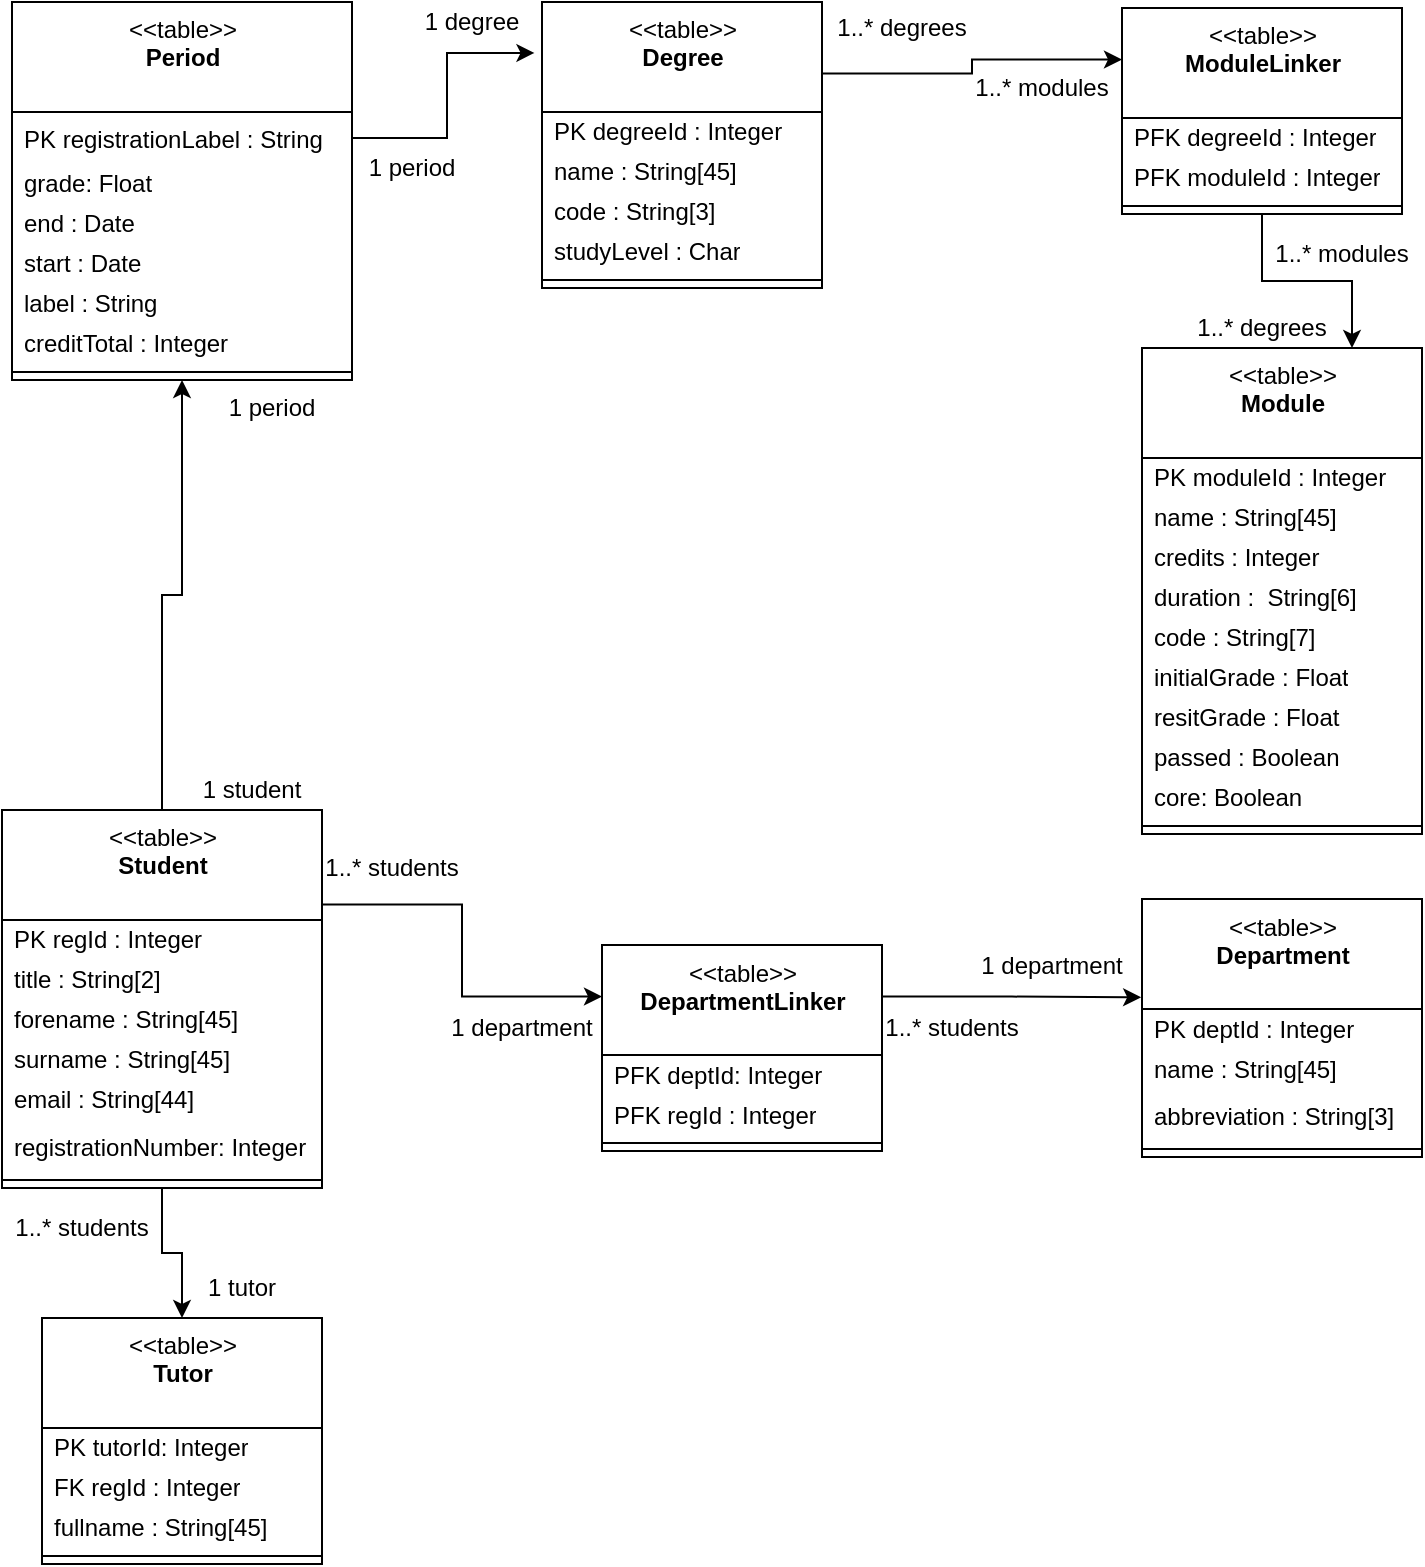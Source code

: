 <mxfile version="13.8.8" type="device"><diagram name="Page-1" id="b5b7bab2-c9e2-2cf4-8b2a-24fd1a2a6d21"><mxGraphModel dx="566" dy="889" grid="1" gridSize="10" guides="1" tooltips="1" connect="1" arrows="1" fold="1" page="1" pageScale="1" pageWidth="827" pageHeight="1169" background="#ffffff" math="0" shadow="0"><root><mxCell id="0"/><mxCell id="1" parent="0"/><mxCell id="nsAnILeIWQNIZNiy-Mc6-128" style="edgeStyle=orthogonalEdgeStyle;rounded=0;orthogonalLoop=1;jettySize=auto;html=1;exitX=1;exitY=0.25;exitDx=0;exitDy=0;entryX=0;entryY=0.25;entryDx=0;entryDy=0;" parent="1" source="nsAnILeIWQNIZNiy-Mc6-52" target="nsAnILeIWQNIZNiy-Mc6-70" edge="1"><mxGeometry relative="1" as="geometry"/></mxCell><mxCell id="nsAnILeIWQNIZNiy-Mc6-52" value="&amp;lt;&amp;lt;table&amp;gt;&amp;gt;&lt;br&gt;&lt;b&gt;Degree&lt;/b&gt;&lt;br&gt;" style="swimlane;fontStyle=0;align=center;verticalAlign=top;childLayout=stackLayout;horizontal=1;startSize=55;horizontalStack=0;resizeParent=1;resizeParentMax=0;resizeLast=0;collapsible=0;marginBottom=0;html=1;" parent="1" vertex="1"><mxGeometry x="320" y="57" width="140" height="143" as="geometry"/></mxCell><mxCell id="nsAnILeIWQNIZNiy-Mc6-54" value="PK degreeId : Integer" style="text;html=1;strokeColor=none;fillColor=none;align=left;verticalAlign=middle;spacingLeft=4;spacingRight=4;overflow=hidden;rotatable=0;points=[[0,0.5],[1,0.5]];portConstraint=eastwest;" parent="nsAnILeIWQNIZNiy-Mc6-52" vertex="1"><mxGeometry y="55" width="140" height="20" as="geometry"/></mxCell><mxCell id="nsAnILeIWQNIZNiy-Mc6-61" value="name : String[45]" style="text;html=1;strokeColor=none;fillColor=none;align=left;verticalAlign=middle;spacingLeft=4;spacingRight=4;overflow=hidden;rotatable=0;points=[[0,0.5],[1,0.5]];portConstraint=eastwest;" parent="nsAnILeIWQNIZNiy-Mc6-52" vertex="1"><mxGeometry y="75" width="140" height="20" as="geometry"/></mxCell><mxCell id="nsAnILeIWQNIZNiy-Mc6-62" value="code : String[3]" style="text;html=1;strokeColor=none;fillColor=none;align=left;verticalAlign=middle;spacingLeft=4;spacingRight=4;overflow=hidden;rotatable=0;points=[[0,0.5],[1,0.5]];portConstraint=eastwest;" parent="nsAnILeIWQNIZNiy-Mc6-52" vertex="1"><mxGeometry y="95" width="140" height="20" as="geometry"/></mxCell><mxCell id="nsAnILeIWQNIZNiy-Mc6-63" value="studyLevel : Char" style="text;html=1;strokeColor=none;fillColor=none;align=left;verticalAlign=middle;spacingLeft=4;spacingRight=4;overflow=hidden;rotatable=0;points=[[0,0.5],[1,0.5]];portConstraint=eastwest;" parent="nsAnILeIWQNIZNiy-Mc6-52" vertex="1"><mxGeometry y="115" width="140" height="20" as="geometry"/></mxCell><mxCell id="nsAnILeIWQNIZNiy-Mc6-57" value="" style="line;strokeWidth=1;fillColor=none;align=left;verticalAlign=middle;spacingTop=-1;spacingLeft=3;spacingRight=3;rotatable=0;labelPosition=right;points=[];portConstraint=eastwest;" parent="nsAnILeIWQNIZNiy-Mc6-52" vertex="1"><mxGeometry y="135" width="140" height="8" as="geometry"/></mxCell><mxCell id="nsAnILeIWQNIZNiy-Mc6-173" style="edgeStyle=orthogonalEdgeStyle;rounded=0;orthogonalLoop=1;jettySize=auto;html=1;exitX=1;exitY=0.25;exitDx=0;exitDy=0;" parent="1" source="nsAnILeIWQNIZNiy-Mc6-70" edge="1"><mxGeometry relative="1" as="geometry"><mxPoint x="750" y="86" as="targetPoint"/></mxGeometry></mxCell><mxCell id="nsAnILeIWQNIZNiy-Mc6-174" style="edgeStyle=orthogonalEdgeStyle;rounded=0;orthogonalLoop=1;jettySize=auto;html=1;exitX=0.5;exitY=1;exitDx=0;exitDy=0;entryX=0.75;entryY=0;entryDx=0;entryDy=0;" parent="1" source="nsAnILeIWQNIZNiy-Mc6-70" target="nsAnILeIWQNIZNiy-Mc6-143" edge="1"><mxGeometry relative="1" as="geometry"/></mxCell><mxCell id="nsAnILeIWQNIZNiy-Mc6-70" value="&amp;lt;&amp;lt;table&amp;gt;&amp;gt;&lt;br&gt;&lt;b&gt;ModuleLinker&lt;/b&gt;" style="swimlane;fontStyle=0;align=center;verticalAlign=top;childLayout=stackLayout;horizontal=1;startSize=55;horizontalStack=0;resizeParent=1;resizeParentMax=0;resizeLast=0;collapsible=0;marginBottom=0;html=1;" parent="1" vertex="1"><mxGeometry x="610" y="60" width="140" height="103" as="geometry"/></mxCell><mxCell id="nsAnILeIWQNIZNiy-Mc6-71" value="PFK degreeId : Integer" style="text;html=1;strokeColor=none;fillColor=none;align=left;verticalAlign=middle;spacingLeft=4;spacingRight=4;overflow=hidden;rotatable=0;points=[[0,0.5],[1,0.5]];portConstraint=eastwest;" parent="nsAnILeIWQNIZNiy-Mc6-70" vertex="1"><mxGeometry y="55" width="140" height="20" as="geometry"/></mxCell><mxCell id="nsAnILeIWQNIZNiy-Mc6-72" value="PFK moduleId : Integer" style="text;html=1;strokeColor=none;fillColor=none;align=left;verticalAlign=middle;spacingLeft=4;spacingRight=4;overflow=hidden;rotatable=0;points=[[0,0.5],[1,0.5]];portConstraint=eastwest;" parent="nsAnILeIWQNIZNiy-Mc6-70" vertex="1"><mxGeometry y="75" width="140" height="20" as="geometry"/></mxCell><mxCell id="nsAnILeIWQNIZNiy-Mc6-75" value="" style="line;strokeWidth=1;fillColor=none;align=left;verticalAlign=middle;spacingTop=-1;spacingLeft=3;spacingRight=3;rotatable=0;labelPosition=right;points=[];portConstraint=eastwest;" parent="nsAnILeIWQNIZNiy-Mc6-70" vertex="1"><mxGeometry y="95" width="140" height="8" as="geometry"/></mxCell><mxCell id="nsAnILeIWQNIZNiy-Mc6-124" style="edgeStyle=orthogonalEdgeStyle;rounded=0;orthogonalLoop=1;jettySize=auto;html=1;exitX=1;exitY=0.25;exitDx=0;exitDy=0;entryX=0;entryY=0.25;entryDx=0;entryDy=0;" parent="1" source="nsAnILeIWQNIZNiy-Mc6-76" target="nsAnILeIWQNIZNiy-Mc6-85" edge="1"><mxGeometry relative="1" as="geometry"/></mxCell><mxCell id="nsAnILeIWQNIZNiy-Mc6-125" style="edgeStyle=orthogonalEdgeStyle;rounded=0;orthogonalLoop=1;jettySize=auto;html=1;exitX=0.5;exitY=1;exitDx=0;exitDy=0;entryX=0.5;entryY=0;entryDx=0;entryDy=0;" parent="1" source="nsAnILeIWQNIZNiy-Mc6-76" target="nsAnILeIWQNIZNiy-Mc6-89" edge="1"><mxGeometry relative="1" as="geometry"><mxPoint x="140" y="670" as="targetPoint"/></mxGeometry></mxCell><mxCell id="nsAnILeIWQNIZNiy-Mc6-175" style="edgeStyle=orthogonalEdgeStyle;rounded=0;orthogonalLoop=1;jettySize=auto;html=1;exitX=0.5;exitY=0;exitDx=0;exitDy=0;entryX=0.5;entryY=1;entryDx=0;entryDy=0;" parent="1" source="nsAnILeIWQNIZNiy-Mc6-76" target="nsAnILeIWQNIZNiy-Mc6-165" edge="1"><mxGeometry relative="1" as="geometry"/></mxCell><mxCell id="nsAnILeIWQNIZNiy-Mc6-76" value="&amp;lt;&amp;lt;table&amp;gt;&amp;gt;&lt;br&gt;&lt;b&gt;Student&lt;/b&gt;" style="swimlane;fontStyle=0;align=center;verticalAlign=top;childLayout=stackLayout;horizontal=1;startSize=55;horizontalStack=0;resizeParent=1;resizeParentMax=0;resizeLast=0;collapsible=0;marginBottom=0;html=1;" parent="1" vertex="1"><mxGeometry x="50" y="461" width="160" height="189" as="geometry"/></mxCell><mxCell id="nsAnILeIWQNIZNiy-Mc6-77" value="PK regId : Integer" style="text;html=1;strokeColor=none;fillColor=none;align=left;verticalAlign=middle;spacingLeft=4;spacingRight=4;overflow=hidden;rotatable=0;points=[[0,0.5],[1,0.5]];portConstraint=eastwest;" parent="nsAnILeIWQNIZNiy-Mc6-76" vertex="1"><mxGeometry y="55" width="160" height="20" as="geometry"/></mxCell><mxCell id="nsAnILeIWQNIZNiy-Mc6-78" value="title : String[2]" style="text;html=1;strokeColor=none;fillColor=none;align=left;verticalAlign=middle;spacingLeft=4;spacingRight=4;overflow=hidden;rotatable=0;points=[[0,0.5],[1,0.5]];portConstraint=eastwest;" parent="nsAnILeIWQNIZNiy-Mc6-76" vertex="1"><mxGeometry y="75" width="160" height="20" as="geometry"/></mxCell><mxCell id="nsAnILeIWQNIZNiy-Mc6-79" value="forename : String[45]" style="text;html=1;strokeColor=none;fillColor=none;align=left;verticalAlign=middle;spacingLeft=4;spacingRight=4;overflow=hidden;rotatable=0;points=[[0,0.5],[1,0.5]];portConstraint=eastwest;" parent="nsAnILeIWQNIZNiy-Mc6-76" vertex="1"><mxGeometry y="95" width="160" height="20" as="geometry"/></mxCell><mxCell id="nsAnILeIWQNIZNiy-Mc6-80" value="surname : String[45]" style="text;html=1;strokeColor=none;fillColor=none;align=left;verticalAlign=middle;spacingLeft=4;spacingRight=4;overflow=hidden;rotatable=0;points=[[0,0.5],[1,0.5]];portConstraint=eastwest;" parent="nsAnILeIWQNIZNiy-Mc6-76" vertex="1"><mxGeometry y="115" width="160" height="20" as="geometry"/></mxCell><mxCell id="nsAnILeIWQNIZNiy-Mc6-83" value="email : String[44]" style="text;html=1;strokeColor=none;fillColor=none;align=left;verticalAlign=middle;spacingLeft=4;spacingRight=4;overflow=hidden;rotatable=0;points=[[0,0.5],[1,0.5]];portConstraint=eastwest;" parent="nsAnILeIWQNIZNiy-Mc6-76" vertex="1"><mxGeometry y="135" width="160" height="20" as="geometry"/></mxCell><mxCell id="nsAnILeIWQNIZNiy-Mc6-136" value="registrationNumber: Integer" style="text;strokeColor=none;fillColor=none;align=left;verticalAlign=top;spacingLeft=4;spacingRight=4;overflow=hidden;rotatable=0;points=[[0,0.5],[1,0.5]];portConstraint=eastwest;" parent="nsAnILeIWQNIZNiy-Mc6-76" vertex="1"><mxGeometry y="155" width="160" height="26" as="geometry"/></mxCell><mxCell id="nsAnILeIWQNIZNiy-Mc6-81" value="" style="line;strokeWidth=1;fillColor=none;align=left;verticalAlign=middle;spacingTop=-1;spacingLeft=3;spacingRight=3;rotatable=0;labelPosition=right;points=[];portConstraint=eastwest;" parent="nsAnILeIWQNIZNiy-Mc6-76" vertex="1"><mxGeometry y="181" width="160" height="8" as="geometry"/></mxCell><mxCell id="nsAnILeIWQNIZNiy-Mc6-121" style="edgeStyle=orthogonalEdgeStyle;rounded=0;orthogonalLoop=1;jettySize=auto;html=1;exitX=1;exitY=0.25;exitDx=0;exitDy=0;entryX=-0.003;entryY=0.381;entryDx=0;entryDy=0;entryPerimeter=0;" parent="1" source="nsAnILeIWQNIZNiy-Mc6-85" target="nsAnILeIWQNIZNiy-Mc6-139" edge="1"><mxGeometry relative="1" as="geometry"><mxPoint x="609.84" y="521.906" as="targetPoint"/></mxGeometry></mxCell><mxCell id="nsAnILeIWQNIZNiy-Mc6-85" value="&amp;lt;&amp;lt;table&amp;gt;&amp;gt;&lt;br&gt;&lt;b&gt;DepartmentLinker&lt;/b&gt;" style="swimlane;fontStyle=0;align=center;verticalAlign=top;childLayout=stackLayout;horizontal=1;startSize=55;horizontalStack=0;resizeParent=1;resizeParentMax=0;resizeLast=0;collapsible=0;marginBottom=0;html=1;" parent="1" vertex="1"><mxGeometry x="350" y="528.5" width="140" height="103" as="geometry"/></mxCell><mxCell id="nsAnILeIWQNIZNiy-Mc6-86" value="PFK deptId: Integer" style="text;html=1;strokeColor=none;fillColor=none;align=left;verticalAlign=middle;spacingLeft=4;spacingRight=4;overflow=hidden;rotatable=0;points=[[0,0.5],[1,0.5]];portConstraint=eastwest;" parent="nsAnILeIWQNIZNiy-Mc6-85" vertex="1"><mxGeometry y="55" width="140" height="20" as="geometry"/></mxCell><mxCell id="nsAnILeIWQNIZNiy-Mc6-87" value="PFK regId : Integer" style="text;html=1;strokeColor=none;fillColor=none;align=left;verticalAlign=middle;spacingLeft=4;spacingRight=4;overflow=hidden;rotatable=0;points=[[0,0.5],[1,0.5]];portConstraint=eastwest;" parent="nsAnILeIWQNIZNiy-Mc6-85" vertex="1"><mxGeometry y="75" width="140" height="20" as="geometry"/></mxCell><mxCell id="nsAnILeIWQNIZNiy-Mc6-88" value="" style="line;strokeWidth=1;fillColor=none;align=left;verticalAlign=middle;spacingTop=-1;spacingLeft=3;spacingRight=3;rotatable=0;labelPosition=right;points=[];portConstraint=eastwest;" parent="nsAnILeIWQNIZNiy-Mc6-85" vertex="1"><mxGeometry y="95" width="140" height="8" as="geometry"/></mxCell><mxCell id="nsAnILeIWQNIZNiy-Mc6-89" value="&amp;lt;&amp;lt;table&amp;gt;&amp;gt;&lt;br&gt;&lt;b&gt;Tutor&lt;/b&gt;" style="swimlane;fontStyle=0;align=center;verticalAlign=top;childLayout=stackLayout;horizontal=1;startSize=55;horizontalStack=0;resizeParent=1;resizeParentMax=0;resizeLast=0;collapsible=0;marginBottom=0;html=1;" parent="1" vertex="1"><mxGeometry x="70" y="715" width="140" height="123" as="geometry"/></mxCell><mxCell id="nsAnILeIWQNIZNiy-Mc6-90" value="PK tutorId: Integer" style="text;html=1;strokeColor=none;fillColor=none;align=left;verticalAlign=middle;spacingLeft=4;spacingRight=4;overflow=hidden;rotatable=0;points=[[0,0.5],[1,0.5]];portConstraint=eastwest;" parent="nsAnILeIWQNIZNiy-Mc6-89" vertex="1"><mxGeometry y="55" width="140" height="20" as="geometry"/></mxCell><mxCell id="nsAnILeIWQNIZNiy-Mc6-135" value="FK regId : Integer" style="text;html=1;strokeColor=none;fillColor=none;align=left;verticalAlign=middle;spacingLeft=4;spacingRight=4;overflow=hidden;rotatable=0;points=[[0,0.5],[1,0.5]];portConstraint=eastwest;" parent="nsAnILeIWQNIZNiy-Mc6-89" vertex="1"><mxGeometry y="75" width="140" height="20" as="geometry"/></mxCell><mxCell id="nsAnILeIWQNIZNiy-Mc6-91" value="fullname : String[45]" style="text;html=1;strokeColor=none;fillColor=none;align=left;verticalAlign=middle;spacingLeft=4;spacingRight=4;overflow=hidden;rotatable=0;points=[[0,0.5],[1,0.5]];portConstraint=eastwest;" parent="nsAnILeIWQNIZNiy-Mc6-89" vertex="1"><mxGeometry y="95" width="140" height="20" as="geometry"/></mxCell><mxCell id="nsAnILeIWQNIZNiy-Mc6-94" value="" style="line;strokeWidth=1;fillColor=none;align=left;verticalAlign=middle;spacingTop=-1;spacingLeft=3;spacingRight=3;rotatable=0;labelPosition=right;points=[];portConstraint=eastwest;" parent="nsAnILeIWQNIZNiy-Mc6-89" vertex="1"><mxGeometry y="115" width="140" height="8" as="geometry"/></mxCell><mxCell id="nsAnILeIWQNIZNiy-Mc6-110" value="1..* students" style="text;html=1;strokeColor=none;fillColor=none;align=center;verticalAlign=middle;whiteSpace=wrap;rounded=0;" parent="1" vertex="1"><mxGeometry x="50" y="660" width="80" height="20" as="geometry"/></mxCell><mxCell id="nsAnILeIWQNIZNiy-Mc6-111" value="1 tutor" style="text;html=1;strokeColor=none;fillColor=none;align=center;verticalAlign=middle;whiteSpace=wrap;rounded=0;" parent="1" vertex="1"><mxGeometry x="130" y="690" width="80" height="20" as="geometry"/></mxCell><mxCell id="nsAnILeIWQNIZNiy-Mc6-112" value="1..* students" style="text;html=1;strokeColor=none;fillColor=none;align=center;verticalAlign=middle;whiteSpace=wrap;rounded=0;" parent="1" vertex="1"><mxGeometry x="490" y="560" width="70" height="20" as="geometry"/></mxCell><mxCell id="nsAnILeIWQNIZNiy-Mc6-113" value="1 department" style="text;html=1;strokeColor=none;fillColor=none;align=center;verticalAlign=middle;whiteSpace=wrap;rounded=0;" parent="1" vertex="1"><mxGeometry x="530" y="528.5" width="90" height="20" as="geometry"/></mxCell><mxCell id="nsAnILeIWQNIZNiy-Mc6-114" value="1 department" style="text;html=1;strokeColor=none;fillColor=none;align=center;verticalAlign=middle;whiteSpace=wrap;rounded=0;" parent="1" vertex="1"><mxGeometry x="250" y="560" width="120" height="20" as="geometry"/></mxCell><mxCell id="nsAnILeIWQNIZNiy-Mc6-115" value="1..* students" style="text;html=1;strokeColor=none;fillColor=none;align=center;verticalAlign=middle;whiteSpace=wrap;rounded=0;" parent="1" vertex="1"><mxGeometry x="210" y="480" width="70" height="20" as="geometry"/></mxCell><mxCell id="nsAnILeIWQNIZNiy-Mc6-120" style="edgeStyle=orthogonalEdgeStyle;rounded=0;orthogonalLoop=1;jettySize=auto;html=1;exitX=0.5;exitY=1;exitDx=0;exitDy=0;" parent="1" source="nsAnILeIWQNIZNiy-Mc6-114" target="nsAnILeIWQNIZNiy-Mc6-114" edge="1"><mxGeometry relative="1" as="geometry"/></mxCell><mxCell id="nsAnILeIWQNIZNiy-Mc6-139" value="&amp;lt;&amp;lt;table&amp;gt;&amp;gt;&lt;br&gt;&lt;b&gt;Department&lt;/b&gt;" style="swimlane;fontStyle=0;align=center;verticalAlign=top;childLayout=stackLayout;horizontal=1;startSize=55;horizontalStack=0;resizeParent=1;resizeParentMax=0;resizeLast=0;collapsible=0;marginBottom=0;html=1;" parent="1" vertex="1"><mxGeometry x="620" y="505.5" width="140" height="129" as="geometry"/></mxCell><mxCell id="nsAnILeIWQNIZNiy-Mc6-140" value="PK deptId : Integer" style="text;html=1;strokeColor=none;fillColor=none;align=left;verticalAlign=middle;spacingLeft=4;spacingRight=4;overflow=hidden;rotatable=0;points=[[0,0.5],[1,0.5]];portConstraint=eastwest;" parent="nsAnILeIWQNIZNiy-Mc6-139" vertex="1"><mxGeometry y="55" width="140" height="20" as="geometry"/></mxCell><mxCell id="nsAnILeIWQNIZNiy-Mc6-141" value="name : String[45]" style="text;html=1;strokeColor=none;fillColor=none;align=left;verticalAlign=middle;spacingLeft=4;spacingRight=4;overflow=hidden;rotatable=0;points=[[0,0.5],[1,0.5]];portConstraint=eastwest;" parent="nsAnILeIWQNIZNiy-Mc6-139" vertex="1"><mxGeometry y="75" width="140" height="20" as="geometry"/></mxCell><mxCell id="nsAnILeIWQNIZNiy-Mc6-138" value="abbreviation : String[3]&#10;" style="text;strokeColor=none;fillColor=none;align=left;verticalAlign=top;spacingLeft=4;spacingRight=4;overflow=hidden;rotatable=0;points=[[0,0.5],[1,0.5]];portConstraint=eastwest;" parent="nsAnILeIWQNIZNiy-Mc6-139" vertex="1"><mxGeometry y="95" width="140" height="26" as="geometry"/></mxCell><mxCell id="nsAnILeIWQNIZNiy-Mc6-142" value="" style="line;strokeWidth=1;fillColor=none;align=left;verticalAlign=middle;spacingTop=-1;spacingLeft=3;spacingRight=3;rotatable=0;labelPosition=right;points=[];portConstraint=eastwest;" parent="nsAnILeIWQNIZNiy-Mc6-139" vertex="1"><mxGeometry y="121" width="140" height="8" as="geometry"/></mxCell><mxCell id="nsAnILeIWQNIZNiy-Mc6-143" value="&amp;lt;&amp;lt;table&amp;gt;&amp;gt;&lt;br&gt;&lt;b&gt;Module&lt;/b&gt;" style="swimlane;fontStyle=0;align=center;verticalAlign=top;childLayout=stackLayout;horizontal=1;startSize=55;horizontalStack=0;resizeParent=1;resizeParentMax=0;resizeLast=0;collapsible=0;marginBottom=0;html=1;" parent="1" vertex="1"><mxGeometry x="620" y="230" width="140" height="243" as="geometry"/></mxCell><mxCell id="nsAnILeIWQNIZNiy-Mc6-144" value="PK moduleId : Integer" style="text;html=1;strokeColor=none;fillColor=none;align=left;verticalAlign=middle;spacingLeft=4;spacingRight=4;overflow=hidden;rotatable=0;points=[[0,0.5],[1,0.5]];portConstraint=eastwest;" parent="nsAnILeIWQNIZNiy-Mc6-143" vertex="1"><mxGeometry y="55" width="140" height="20" as="geometry"/></mxCell><mxCell id="nsAnILeIWQNIZNiy-Mc6-145" value="name : String[45]" style="text;html=1;strokeColor=none;fillColor=none;align=left;verticalAlign=middle;spacingLeft=4;spacingRight=4;overflow=hidden;rotatable=0;points=[[0,0.5],[1,0.5]];portConstraint=eastwest;" parent="nsAnILeIWQNIZNiy-Mc6-143" vertex="1"><mxGeometry y="75" width="140" height="20" as="geometry"/></mxCell><mxCell id="nsAnILeIWQNIZNiy-Mc6-148" value="credits : Integer" style="text;html=1;strokeColor=none;fillColor=none;align=left;verticalAlign=middle;spacingLeft=4;spacingRight=4;overflow=hidden;rotatable=0;points=[[0,0.5],[1,0.5]];portConstraint=eastwest;" parent="nsAnILeIWQNIZNiy-Mc6-143" vertex="1"><mxGeometry y="95" width="140" height="20" as="geometry"/></mxCell><mxCell id="nsAnILeIWQNIZNiy-Mc6-149" value="duration :&amp;nbsp; String[6]" style="text;html=1;strokeColor=none;fillColor=none;align=left;verticalAlign=middle;spacingLeft=4;spacingRight=4;overflow=hidden;rotatable=0;points=[[0,0.5],[1,0.5]];portConstraint=eastwest;" parent="nsAnILeIWQNIZNiy-Mc6-143" vertex="1"><mxGeometry y="115" width="140" height="20" as="geometry"/></mxCell><mxCell id="nsAnILeIWQNIZNiy-Mc6-150" value="code : String[7]" style="text;html=1;strokeColor=none;fillColor=none;align=left;verticalAlign=middle;spacingLeft=4;spacingRight=4;overflow=hidden;rotatable=0;points=[[0,0.5],[1,0.5]];portConstraint=eastwest;" parent="nsAnILeIWQNIZNiy-Mc6-143" vertex="1"><mxGeometry y="135" width="140" height="20" as="geometry"/></mxCell><mxCell id="nsAnILeIWQNIZNiy-Mc6-151" value="initialGrade : Float" style="text;html=1;strokeColor=none;fillColor=none;align=left;verticalAlign=middle;spacingLeft=4;spacingRight=4;overflow=hidden;rotatable=0;points=[[0,0.5],[1,0.5]];portConstraint=eastwest;" parent="nsAnILeIWQNIZNiy-Mc6-143" vertex="1"><mxGeometry y="155" width="140" height="20" as="geometry"/></mxCell><mxCell id="nsAnILeIWQNIZNiy-Mc6-152" value="resitGrade : Float" style="text;html=1;strokeColor=none;fillColor=none;align=left;verticalAlign=middle;spacingLeft=4;spacingRight=4;overflow=hidden;rotatable=0;points=[[0,0.5],[1,0.5]];portConstraint=eastwest;" parent="nsAnILeIWQNIZNiy-Mc6-143" vertex="1"><mxGeometry y="175" width="140" height="20" as="geometry"/></mxCell><mxCell id="nsAnILeIWQNIZNiy-Mc6-153" value="passed : Boolean" style="text;html=1;strokeColor=none;fillColor=none;align=left;verticalAlign=middle;spacingLeft=4;spacingRight=4;overflow=hidden;rotatable=0;points=[[0,0.5],[1,0.5]];portConstraint=eastwest;" parent="nsAnILeIWQNIZNiy-Mc6-143" vertex="1"><mxGeometry y="195" width="140" height="20" as="geometry"/></mxCell><mxCell id="nsAnILeIWQNIZNiy-Mc6-154" value="core: Boolean" style="text;html=1;strokeColor=none;fillColor=none;align=left;verticalAlign=middle;spacingLeft=4;spacingRight=4;overflow=hidden;rotatable=0;points=[[0,0.5],[1,0.5]];portConstraint=eastwest;" parent="nsAnILeIWQNIZNiy-Mc6-143" vertex="1"><mxGeometry y="215" width="140" height="20" as="geometry"/></mxCell><mxCell id="nsAnILeIWQNIZNiy-Mc6-147" value="" style="line;strokeWidth=1;fillColor=none;align=left;verticalAlign=middle;spacingTop=-1;spacingLeft=3;spacingRight=3;rotatable=0;labelPosition=right;points=[];portConstraint=eastwest;" parent="nsAnILeIWQNIZNiy-Mc6-143" vertex="1"><mxGeometry y="235" width="140" height="8" as="geometry"/></mxCell><mxCell id="nsAnILeIWQNIZNiy-Mc6-155" value="1 student" style="text;html=1;strokeColor=none;fillColor=none;align=center;verticalAlign=middle;whiteSpace=wrap;rounded=0;" parent="1" vertex="1"><mxGeometry x="140" y="441" width="70" height="20" as="geometry"/></mxCell><mxCell id="nsAnILeIWQNIZNiy-Mc6-156" value="1 period" style="text;html=1;strokeColor=none;fillColor=none;align=center;verticalAlign=middle;whiteSpace=wrap;rounded=0;" parent="1" vertex="1"><mxGeometry x="220" y="130" width="70" height="20" as="geometry"/></mxCell><mxCell id="nsAnILeIWQNIZNiy-Mc6-158" value="1 period" style="text;html=1;strokeColor=none;fillColor=none;align=center;verticalAlign=middle;whiteSpace=wrap;rounded=0;rotation=0;" parent="1" vertex="1"><mxGeometry x="150" y="250" width="70" height="20" as="geometry"/></mxCell><mxCell id="nsAnILeIWQNIZNiy-Mc6-160" value="1..* degrees" style="text;html=1;strokeColor=none;fillColor=none;align=center;verticalAlign=middle;whiteSpace=wrap;rounded=0;" parent="1" vertex="1"><mxGeometry x="460" y="60" width="80" height="20" as="geometry"/></mxCell><mxCell id="nsAnILeIWQNIZNiy-Mc6-161" value="1..* modules" style="text;html=1;strokeColor=none;fillColor=none;align=center;verticalAlign=middle;whiteSpace=wrap;rounded=0;" parent="1" vertex="1"><mxGeometry x="530" y="90" width="80" height="20" as="geometry"/></mxCell><mxCell id="nsAnILeIWQNIZNiy-Mc6-162" value="1..* degrees" style="text;html=1;strokeColor=none;fillColor=none;align=center;verticalAlign=middle;whiteSpace=wrap;rounded=0;" parent="1" vertex="1"><mxGeometry x="640" y="210" width="80" height="20" as="geometry"/></mxCell><mxCell id="nsAnILeIWQNIZNiy-Mc6-164" value="1..* modules" style="text;html=1;strokeColor=none;fillColor=none;align=center;verticalAlign=middle;whiteSpace=wrap;rounded=0;" parent="1" vertex="1"><mxGeometry x="680" y="173" width="80" height="20" as="geometry"/></mxCell><mxCell id="nsAnILeIWQNIZNiy-Mc6-165" value="&amp;lt;&amp;lt;table&amp;gt;&amp;gt;&lt;br&gt;&lt;b&gt;Period&lt;/b&gt;" style="swimlane;fontStyle=0;align=center;verticalAlign=top;childLayout=stackLayout;horizontal=1;startSize=55;horizontalStack=0;resizeParent=1;resizeParentMax=0;resizeLast=0;collapsible=0;marginBottom=0;html=1;" parent="1" vertex="1"><mxGeometry x="55" y="57" width="170" height="189" as="geometry"/></mxCell><mxCell id="nsAnILeIWQNIZNiy-Mc6-171" value="PK registrationLabel : String" style="text;strokeColor=none;fillColor=none;align=left;verticalAlign=top;spacingLeft=4;spacingRight=4;overflow=hidden;rotatable=0;points=[[0,0.5],[1,0.5]];portConstraint=eastwest;" parent="nsAnILeIWQNIZNiy-Mc6-165" vertex="1"><mxGeometry y="55" width="170" height="26" as="geometry"/></mxCell><mxCell id="nsAnILeIWQNIZNiy-Mc6-166" value="grade: Float" style="text;html=1;strokeColor=none;fillColor=none;align=left;verticalAlign=middle;spacingLeft=4;spacingRight=4;overflow=hidden;rotatable=0;points=[[0,0.5],[1,0.5]];portConstraint=eastwest;" parent="nsAnILeIWQNIZNiy-Mc6-165" vertex="1"><mxGeometry y="81" width="170" height="20" as="geometry"/></mxCell><mxCell id="nsAnILeIWQNIZNiy-Mc6-167" value="end : Date" style="text;html=1;strokeColor=none;fillColor=none;align=left;verticalAlign=middle;spacingLeft=4;spacingRight=4;overflow=hidden;rotatable=0;points=[[0,0.5],[1,0.5]];portConstraint=eastwest;" parent="nsAnILeIWQNIZNiy-Mc6-165" vertex="1"><mxGeometry y="101" width="170" height="20" as="geometry"/></mxCell><mxCell id="nsAnILeIWQNIZNiy-Mc6-168" value="start : Date" style="text;html=1;strokeColor=none;fillColor=none;align=left;verticalAlign=middle;spacingLeft=4;spacingRight=4;overflow=hidden;rotatable=0;points=[[0,0.5],[1,0.5]];portConstraint=eastwest;" parent="nsAnILeIWQNIZNiy-Mc6-165" vertex="1"><mxGeometry y="121" width="170" height="20" as="geometry"/></mxCell><mxCell id="nsAnILeIWQNIZNiy-Mc6-169" value="label : String" style="text;html=1;strokeColor=none;fillColor=none;align=left;verticalAlign=middle;spacingLeft=4;spacingRight=4;overflow=hidden;rotatable=0;points=[[0,0.5],[1,0.5]];portConstraint=eastwest;" parent="nsAnILeIWQNIZNiy-Mc6-165" vertex="1"><mxGeometry y="141" width="170" height="20" as="geometry"/></mxCell><mxCell id="nsAnILeIWQNIZNiy-Mc6-170" value="creditTotal : Integer" style="text;html=1;strokeColor=none;fillColor=none;align=left;verticalAlign=middle;spacingLeft=4;spacingRight=4;overflow=hidden;rotatable=0;points=[[0,0.5],[1,0.5]];portConstraint=eastwest;" parent="nsAnILeIWQNIZNiy-Mc6-165" vertex="1"><mxGeometry y="161" width="170" height="20" as="geometry"/></mxCell><mxCell id="nsAnILeIWQNIZNiy-Mc6-172" value="" style="line;strokeWidth=1;fillColor=none;align=left;verticalAlign=middle;spacingTop=-1;spacingLeft=3;spacingRight=3;rotatable=0;labelPosition=right;points=[];portConstraint=eastwest;" parent="nsAnILeIWQNIZNiy-Mc6-165" vertex="1"><mxGeometry y="181" width="170" height="8" as="geometry"/></mxCell><mxCell id="nsAnILeIWQNIZNiy-Mc6-176" style="edgeStyle=orthogonalEdgeStyle;rounded=0;orthogonalLoop=1;jettySize=auto;html=1;exitX=1;exitY=0.5;exitDx=0;exitDy=0;entryX=-0.027;entryY=0.178;entryDx=0;entryDy=0;entryPerimeter=0;" parent="1" source="nsAnILeIWQNIZNiy-Mc6-171" target="nsAnILeIWQNIZNiy-Mc6-52" edge="1"><mxGeometry relative="1" as="geometry"/></mxCell><mxCell id="nsAnILeIWQNIZNiy-Mc6-177" value="1 degree" style="text;html=1;strokeColor=none;fillColor=none;align=center;verticalAlign=middle;whiteSpace=wrap;rounded=0;" parent="1" vertex="1"><mxGeometry x="250" y="57" width="70" height="20" as="geometry"/></mxCell></root></mxGraphModel></diagram></mxfile>